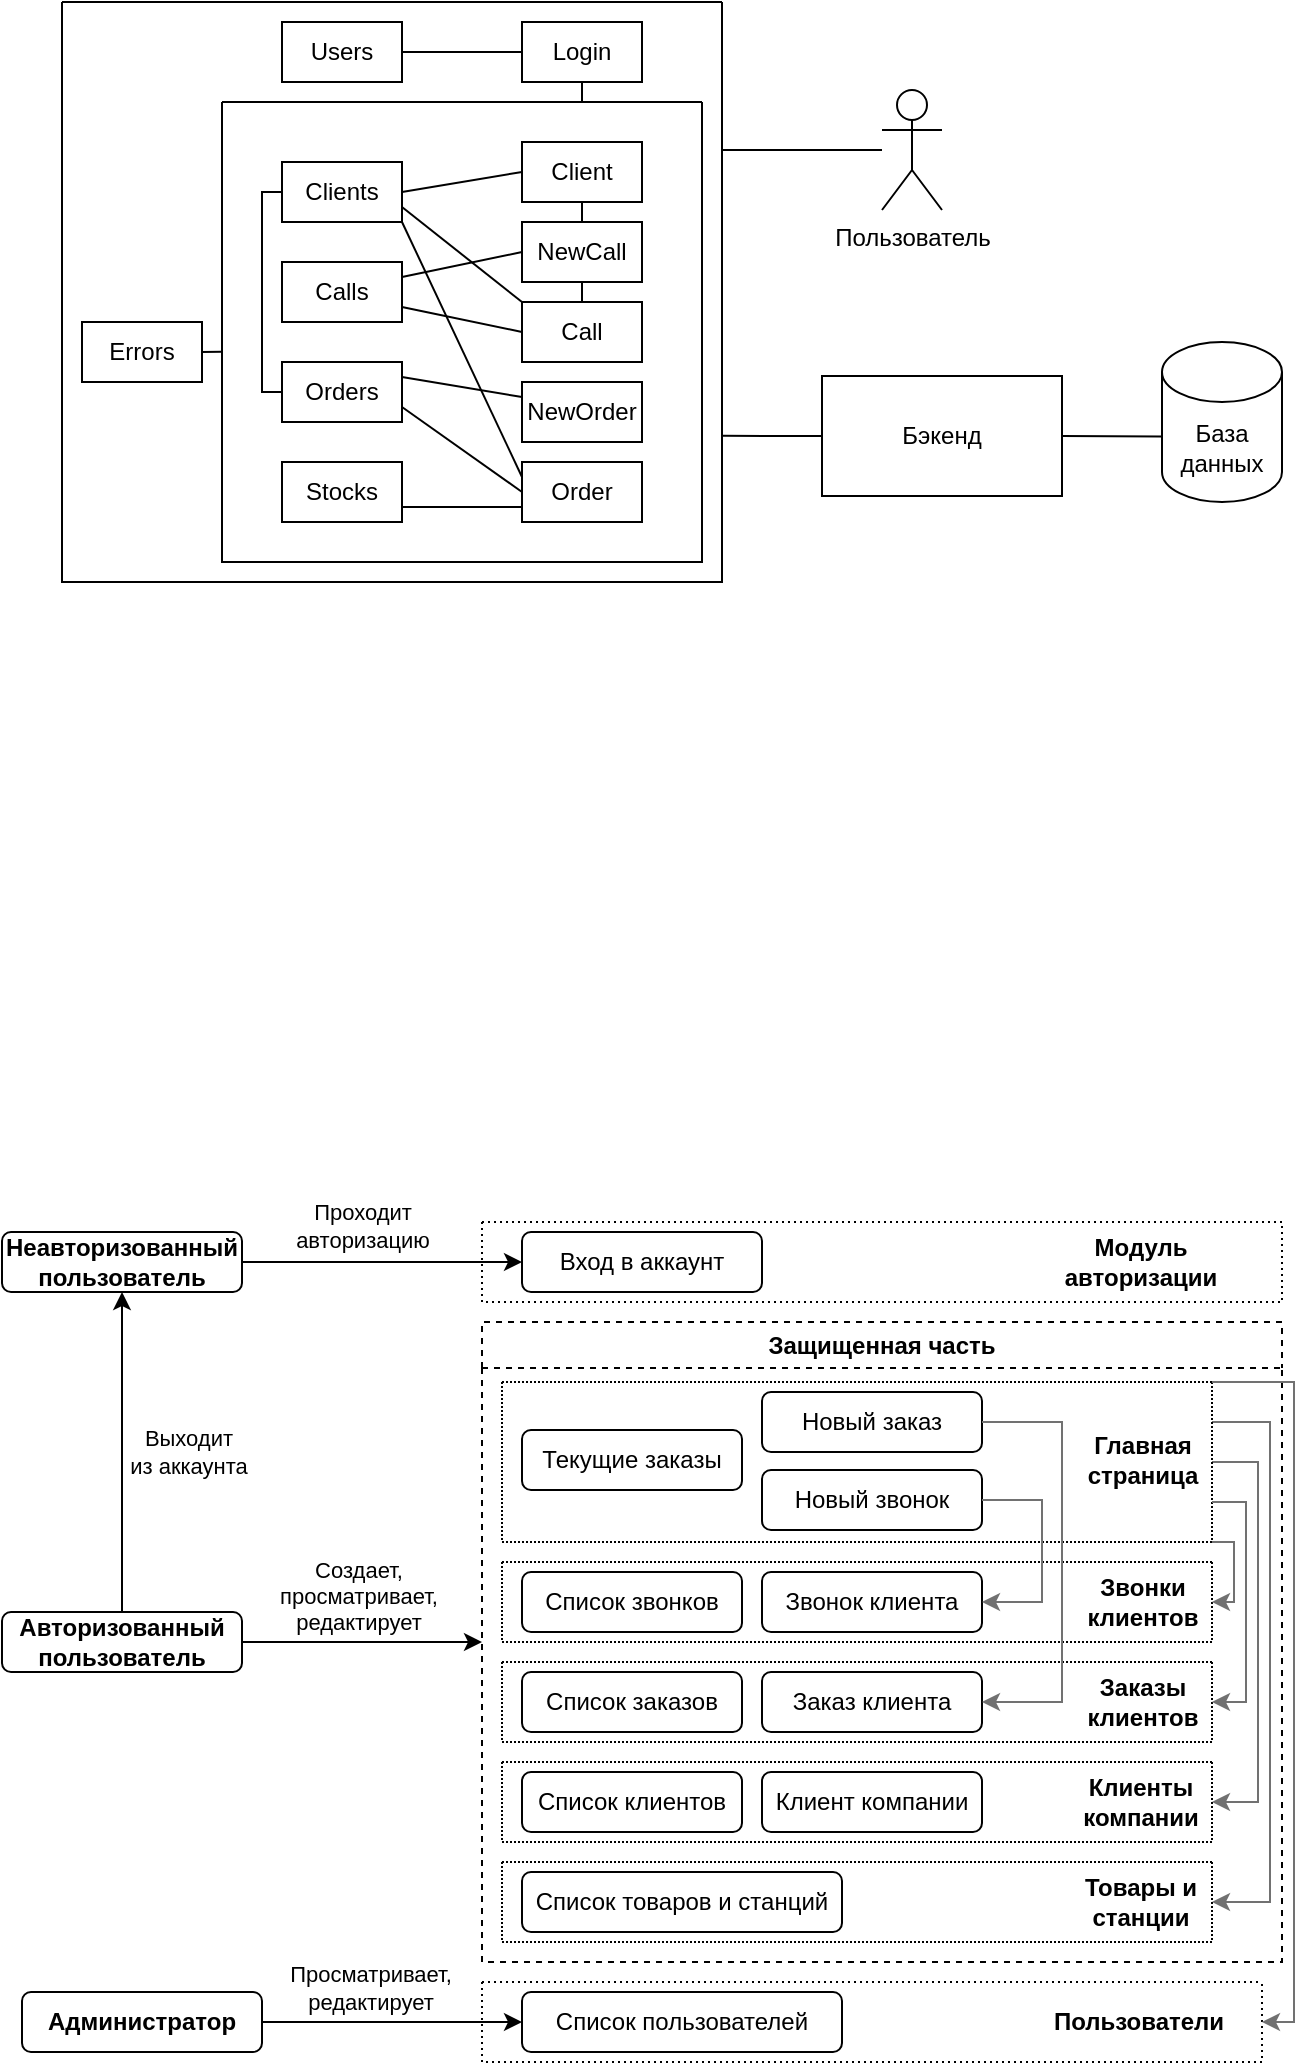 <mxfile version="27.0.9">
  <diagram name="Страница — 1" id="7zEIBkene_0wurtaJD6B">
    <mxGraphModel dx="815" dy="485" grid="1" gridSize="10" guides="1" tooltips="1" connect="1" arrows="1" fold="1" page="1" pageScale="1" pageWidth="827" pageHeight="1169" math="0" shadow="0">
      <root>
        <mxCell id="0" />
        <mxCell id="1" parent="0" />
        <mxCell id="wsnhljL2RcRdm-5OUdM2-2" value="" style="swimlane;startSize=0;" parent="1" vertex="1">
          <mxGeometry x="40" y="40" width="330" height="290" as="geometry" />
        </mxCell>
        <mxCell id="wsnhljL2RcRdm-5OUdM2-3" value="Users" style="rounded=0;whiteSpace=wrap;html=1;" parent="wsnhljL2RcRdm-5OUdM2-2" vertex="1">
          <mxGeometry x="110" y="10" width="60" height="30" as="geometry" />
        </mxCell>
        <mxCell id="wsnhljL2RcRdm-5OUdM2-4" value="Errors&lt;span style=&quot;color: rgba(0, 0, 0, 0); font-family: monospace; font-size: 0px; text-align: start; text-wrap: nowrap;&quot;&gt;%3CmxGraphModel%3E%3Croot%3E%3CmxCell%20id%3D%220%22%2F%3E%3CmxCell%20id%3D%221%22%20parent%3D%220%22%2F%3E%3CmxCell%20id%3D%222%22%20value%3D%22Users%22%20style%3D%22rounded%3D0%3BwhiteSpace%3Dwrap%3Bhtml%3D1%3B%22%20vertex%3D%221%22%20parent%3D%221%22%3E%3CmxGeometry%20x%3D%22180%22%20y%3D%22360%22%20width%3D%2260%22%20height%3D%2230%22%20as%3D%22geometry%22%2F%3E%3C%2FmxCell%3E%3C%2Froot%3E%3C%2FmxGraphModel%3E&lt;/span&gt;" style="rounded=0;whiteSpace=wrap;html=1;" parent="wsnhljL2RcRdm-5OUdM2-2" vertex="1">
          <mxGeometry x="10" y="160" width="60" height="30" as="geometry" />
        </mxCell>
        <mxCell id="wsnhljL2RcRdm-5OUdM2-5" value="Login" style="rounded=0;whiteSpace=wrap;html=1;" parent="wsnhljL2RcRdm-5OUdM2-2" vertex="1">
          <mxGeometry x="230" y="10" width="60" height="30" as="geometry" />
        </mxCell>
        <mxCell id="wsnhljL2RcRdm-5OUdM2-6" value="" style="swimlane;startSize=0;" parent="wsnhljL2RcRdm-5OUdM2-2" vertex="1">
          <mxGeometry x="80" y="50" width="240" height="230" as="geometry" />
        </mxCell>
        <mxCell id="wsnhljL2RcRdm-5OUdM2-7" value="Clients" style="rounded=0;whiteSpace=wrap;html=1;" parent="wsnhljL2RcRdm-5OUdM2-6" vertex="1">
          <mxGeometry x="30" y="30" width="60" height="30" as="geometry" />
        </mxCell>
        <mxCell id="wsnhljL2RcRdm-5OUdM2-8" value="Calls" style="rounded=0;whiteSpace=wrap;html=1;" parent="wsnhljL2RcRdm-5OUdM2-6" vertex="1">
          <mxGeometry x="30" y="80" width="60" height="30" as="geometry" />
        </mxCell>
        <mxCell id="wsnhljL2RcRdm-5OUdM2-9" value="Orders" style="rounded=0;whiteSpace=wrap;html=1;" parent="wsnhljL2RcRdm-5OUdM2-6" vertex="1">
          <mxGeometry x="30" y="130" width="60" height="30" as="geometry" />
        </mxCell>
        <mxCell id="wsnhljL2RcRdm-5OUdM2-10" value="Stocks" style="rounded=0;whiteSpace=wrap;html=1;" parent="wsnhljL2RcRdm-5OUdM2-6" vertex="1">
          <mxGeometry x="30" y="180" width="60" height="30" as="geometry" />
        </mxCell>
        <mxCell id="wsnhljL2RcRdm-5OUdM2-11" value="Client" style="rounded=0;whiteSpace=wrap;html=1;" parent="wsnhljL2RcRdm-5OUdM2-6" vertex="1">
          <mxGeometry x="150" y="20" width="60" height="30" as="geometry" />
        </mxCell>
        <mxCell id="wsnhljL2RcRdm-5OUdM2-12" value="NewCall" style="rounded=0;whiteSpace=wrap;html=1;" parent="wsnhljL2RcRdm-5OUdM2-6" vertex="1">
          <mxGeometry x="150" y="60" width="60" height="30" as="geometry" />
        </mxCell>
        <mxCell id="wsnhljL2RcRdm-5OUdM2-13" value="Call" style="rounded=0;whiteSpace=wrap;html=1;" parent="wsnhljL2RcRdm-5OUdM2-6" vertex="1">
          <mxGeometry x="150" y="100" width="60" height="30" as="geometry" />
        </mxCell>
        <mxCell id="wsnhljL2RcRdm-5OUdM2-14" value="NewOrder" style="rounded=0;whiteSpace=wrap;html=1;" parent="wsnhljL2RcRdm-5OUdM2-6" vertex="1">
          <mxGeometry x="150" y="140" width="60" height="30" as="geometry" />
        </mxCell>
        <mxCell id="wsnhljL2RcRdm-5OUdM2-15" value="Order" style="rounded=0;whiteSpace=wrap;html=1;" parent="wsnhljL2RcRdm-5OUdM2-6" vertex="1">
          <mxGeometry x="150" y="180" width="60" height="30" as="geometry" />
        </mxCell>
        <mxCell id="wsnhljL2RcRdm-5OUdM2-19" value="" style="endArrow=none;html=1;rounded=0;entryX=1;entryY=0.5;entryDx=0;entryDy=0;exitX=0;exitY=0.5;exitDx=0;exitDy=0;" parent="wsnhljL2RcRdm-5OUdM2-6" source="wsnhljL2RcRdm-5OUdM2-11" target="wsnhljL2RcRdm-5OUdM2-7" edge="1">
          <mxGeometry width="50" height="50" relative="1" as="geometry">
            <mxPoint x="130" y="-15" as="sourcePoint" />
            <mxPoint x="100" y="-15" as="targetPoint" />
          </mxGeometry>
        </mxCell>
        <mxCell id="wsnhljL2RcRdm-5OUdM2-20" value="" style="endArrow=none;html=1;rounded=0;entryX=1;entryY=0.75;entryDx=0;entryDy=0;exitX=0;exitY=0;exitDx=0;exitDy=0;" parent="wsnhljL2RcRdm-5OUdM2-6" source="wsnhljL2RcRdm-5OUdM2-13" target="wsnhljL2RcRdm-5OUdM2-7" edge="1">
          <mxGeometry width="50" height="50" relative="1" as="geometry">
            <mxPoint x="140" y="-5" as="sourcePoint" />
            <mxPoint x="110" y="-5" as="targetPoint" />
          </mxGeometry>
        </mxCell>
        <mxCell id="wsnhljL2RcRdm-5OUdM2-21" value="" style="endArrow=none;html=1;rounded=0;exitX=0;exitY=0.25;exitDx=0;exitDy=0;" parent="wsnhljL2RcRdm-5OUdM2-6" source="wsnhljL2RcRdm-5OUdM2-15" edge="1">
          <mxGeometry width="50" height="50" relative="1" as="geometry">
            <mxPoint x="150" y="5" as="sourcePoint" />
            <mxPoint x="90" y="60" as="targetPoint" />
          </mxGeometry>
        </mxCell>
        <mxCell id="wsnhljL2RcRdm-5OUdM2-22" value="" style="endArrow=none;html=1;rounded=0;entryX=1;entryY=0.75;entryDx=0;entryDy=0;exitX=0;exitY=0.5;exitDx=0;exitDy=0;" parent="wsnhljL2RcRdm-5OUdM2-6" source="wsnhljL2RcRdm-5OUdM2-13" target="wsnhljL2RcRdm-5OUdM2-8" edge="1">
          <mxGeometry width="50" height="50" relative="1" as="geometry">
            <mxPoint x="160" y="15" as="sourcePoint" />
            <mxPoint x="130" y="15" as="targetPoint" />
          </mxGeometry>
        </mxCell>
        <mxCell id="wsnhljL2RcRdm-5OUdM2-23" value="" style="endArrow=none;html=1;rounded=0;entryX=1;entryY=0.25;entryDx=0;entryDy=0;exitX=0;exitY=0.5;exitDx=0;exitDy=0;" parent="wsnhljL2RcRdm-5OUdM2-6" source="wsnhljL2RcRdm-5OUdM2-12" target="wsnhljL2RcRdm-5OUdM2-8" edge="1">
          <mxGeometry width="50" height="50" relative="1" as="geometry">
            <mxPoint x="170" y="25" as="sourcePoint" />
            <mxPoint x="140" y="25" as="targetPoint" />
          </mxGeometry>
        </mxCell>
        <mxCell id="wsnhljL2RcRdm-5OUdM2-24" value="" style="endArrow=none;html=1;rounded=0;entryX=0.5;entryY=0;entryDx=0;entryDy=0;exitX=0.5;exitY=1;exitDx=0;exitDy=0;" parent="wsnhljL2RcRdm-5OUdM2-6" source="wsnhljL2RcRdm-5OUdM2-12" target="wsnhljL2RcRdm-5OUdM2-13" edge="1">
          <mxGeometry width="50" height="50" relative="1" as="geometry">
            <mxPoint x="180" y="35" as="sourcePoint" />
            <mxPoint x="150" y="35" as="targetPoint" />
          </mxGeometry>
        </mxCell>
        <mxCell id="wsnhljL2RcRdm-5OUdM2-25" value="" style="endArrow=none;html=1;rounded=0;entryX=0.5;entryY=0;entryDx=0;entryDy=0;exitX=0.5;exitY=1;exitDx=0;exitDy=0;" parent="wsnhljL2RcRdm-5OUdM2-6" source="wsnhljL2RcRdm-5OUdM2-11" target="wsnhljL2RcRdm-5OUdM2-12" edge="1">
          <mxGeometry width="50" height="50" relative="1" as="geometry">
            <mxPoint x="190" y="45" as="sourcePoint" />
            <mxPoint x="160" y="45" as="targetPoint" />
          </mxGeometry>
        </mxCell>
        <mxCell id="wsnhljL2RcRdm-5OUdM2-26" value="" style="endArrow=none;html=1;rounded=0;entryX=0;entryY=0.5;entryDx=0;entryDy=0;exitX=0;exitY=0.5;exitDx=0;exitDy=0;" parent="wsnhljL2RcRdm-5OUdM2-6" source="wsnhljL2RcRdm-5OUdM2-9" target="wsnhljL2RcRdm-5OUdM2-7" edge="1">
          <mxGeometry width="50" height="50" relative="1" as="geometry">
            <mxPoint x="200" y="55" as="sourcePoint" />
            <mxPoint x="170" y="55" as="targetPoint" />
            <Array as="points">
              <mxPoint x="20" y="145" />
              <mxPoint x="20" y="45" />
            </Array>
          </mxGeometry>
        </mxCell>
        <mxCell id="wsnhljL2RcRdm-5OUdM2-27" value="" style="endArrow=none;html=1;rounded=0;entryX=1;entryY=0.25;entryDx=0;entryDy=0;exitX=0;exitY=0.25;exitDx=0;exitDy=0;" parent="wsnhljL2RcRdm-5OUdM2-6" source="wsnhljL2RcRdm-5OUdM2-14" target="wsnhljL2RcRdm-5OUdM2-9" edge="1">
          <mxGeometry width="50" height="50" relative="1" as="geometry">
            <mxPoint x="210" y="65" as="sourcePoint" />
            <mxPoint x="180" y="65" as="targetPoint" />
          </mxGeometry>
        </mxCell>
        <mxCell id="wsnhljL2RcRdm-5OUdM2-28" value="" style="endArrow=none;html=1;rounded=0;entryX=1;entryY=0.75;entryDx=0;entryDy=0;exitX=0;exitY=0.5;exitDx=0;exitDy=0;" parent="wsnhljL2RcRdm-5OUdM2-6" source="wsnhljL2RcRdm-5OUdM2-15" target="wsnhljL2RcRdm-5OUdM2-9" edge="1">
          <mxGeometry width="50" height="50" relative="1" as="geometry">
            <mxPoint x="220" y="75" as="sourcePoint" />
            <mxPoint x="190" y="75" as="targetPoint" />
          </mxGeometry>
        </mxCell>
        <mxCell id="wsnhljL2RcRdm-5OUdM2-29" value="" style="endArrow=none;html=1;rounded=0;entryX=1;entryY=0.75;entryDx=0;entryDy=0;exitX=0;exitY=0.75;exitDx=0;exitDy=0;" parent="wsnhljL2RcRdm-5OUdM2-6" source="wsnhljL2RcRdm-5OUdM2-15" target="wsnhljL2RcRdm-5OUdM2-10" edge="1">
          <mxGeometry width="50" height="50" relative="1" as="geometry">
            <mxPoint x="230" y="85" as="sourcePoint" />
            <mxPoint x="200" y="85" as="targetPoint" />
          </mxGeometry>
        </mxCell>
        <mxCell id="wsnhljL2RcRdm-5OUdM2-18" value="" style="endArrow=none;html=1;rounded=0;entryX=1;entryY=0.5;entryDx=0;entryDy=0;exitX=0;exitY=0.5;exitDx=0;exitDy=0;" parent="wsnhljL2RcRdm-5OUdM2-2" source="wsnhljL2RcRdm-5OUdM2-5" target="wsnhljL2RcRdm-5OUdM2-3" edge="1">
          <mxGeometry width="50" height="50" relative="1" as="geometry">
            <mxPoint x="200" y="150" as="sourcePoint" />
            <mxPoint x="250" y="100" as="targetPoint" />
          </mxGeometry>
        </mxCell>
        <mxCell id="wsnhljL2RcRdm-5OUdM2-30" value="" style="endArrow=none;html=1;rounded=0;entryX=1;entryY=0.5;entryDx=0;entryDy=0;exitX=0;exitY=0.543;exitDx=0;exitDy=0;exitPerimeter=0;" parent="wsnhljL2RcRdm-5OUdM2-2" source="wsnhljL2RcRdm-5OUdM2-6" target="wsnhljL2RcRdm-5OUdM2-4" edge="1">
          <mxGeometry width="50" height="50" relative="1" as="geometry">
            <mxPoint x="330" y="185" as="sourcePoint" />
            <mxPoint x="300" y="185" as="targetPoint" />
          </mxGeometry>
        </mxCell>
        <mxCell id="wsnhljL2RcRdm-5OUdM2-31" value="" style="endArrow=none;html=1;rounded=0;entryX=0.5;entryY=1;entryDx=0;entryDy=0;exitX=0.75;exitY=0;exitDx=0;exitDy=0;" parent="wsnhljL2RcRdm-5OUdM2-2" source="wsnhljL2RcRdm-5OUdM2-6" target="wsnhljL2RcRdm-5OUdM2-5" edge="1">
          <mxGeometry width="50" height="50" relative="1" as="geometry">
            <mxPoint x="340" y="195" as="sourcePoint" />
            <mxPoint x="310" y="195" as="targetPoint" />
          </mxGeometry>
        </mxCell>
        <mxCell id="wsnhljL2RcRdm-5OUdM2-33" value="" style="rounded=0;orthogonalLoop=1;jettySize=auto;html=1;entryX=1.001;entryY=0.255;entryDx=0;entryDy=0;entryPerimeter=0;endArrow=none;endFill=0;" parent="1" source="wsnhljL2RcRdm-5OUdM2-32" target="wsnhljL2RcRdm-5OUdM2-2" edge="1">
          <mxGeometry relative="1" as="geometry">
            <mxPoint x="460" y="113" as="sourcePoint" />
          </mxGeometry>
        </mxCell>
        <mxCell id="wsnhljL2RcRdm-5OUdM2-32" value="Пользователь" style="shape=umlActor;verticalLabelPosition=bottom;verticalAlign=top;html=1;outlineConnect=0;" parent="1" vertex="1">
          <mxGeometry x="450" y="84" width="30" height="60" as="geometry" />
        </mxCell>
        <mxCell id="wsnhljL2RcRdm-5OUdM2-36" style="rounded=0;orthogonalLoop=1;jettySize=auto;html=1;exitX=0;exitY=0.5;exitDx=0;exitDy=0;entryX=1;entryY=0.748;entryDx=0;entryDy=0;endArrow=none;endFill=0;entryPerimeter=0;" parent="1" source="wsnhljL2RcRdm-5OUdM2-34" target="wsnhljL2RcRdm-5OUdM2-2" edge="1">
          <mxGeometry relative="1" as="geometry" />
        </mxCell>
        <mxCell id="wsnhljL2RcRdm-5OUdM2-34" value="Бэкенд" style="rounded=0;whiteSpace=wrap;html=1;" parent="1" vertex="1">
          <mxGeometry x="420" y="227" width="120" height="60" as="geometry" />
        </mxCell>
        <mxCell id="wsnhljL2RcRdm-5OUdM2-35" value="База данных" style="shape=cylinder3;whiteSpace=wrap;html=1;boundedLbl=1;backgroundOutline=1;size=15;" parent="1" vertex="1">
          <mxGeometry x="590" y="210" width="60" height="80" as="geometry" />
        </mxCell>
        <mxCell id="wsnhljL2RcRdm-5OUdM2-37" style="rounded=0;orthogonalLoop=1;jettySize=auto;html=1;exitX=1;exitY=0.5;exitDx=0;exitDy=0;entryX=-0.002;entryY=0.591;entryDx=0;entryDy=0;entryPerimeter=0;endArrow=none;endFill=0;" parent="1" source="wsnhljL2RcRdm-5OUdM2-34" target="wsnhljL2RcRdm-5OUdM2-35" edge="1">
          <mxGeometry relative="1" as="geometry" />
        </mxCell>
        <mxCell id="wsnhljL2RcRdm-5OUdM2-53" style="edgeStyle=orthogonalEdgeStyle;rounded=0;orthogonalLoop=1;jettySize=auto;html=1;exitX=1;exitY=0.5;exitDx=0;exitDy=0;entryX=0;entryY=0.5;entryDx=0;entryDy=0;" parent="1" source="wsnhljL2RcRdm-5OUdM2-39" target="wsnhljL2RcRdm-5OUdM2-52" edge="1">
          <mxGeometry relative="1" as="geometry">
            <mxPoint x="170" y="680" as="sourcePoint" />
          </mxGeometry>
        </mxCell>
        <mxCell id="wsnhljL2RcRdm-5OUdM2-54" value="Проходит&lt;br&gt;авторизацию" style="edgeLabel;html=1;align=center;verticalAlign=middle;resizable=0;points=[];" parent="wsnhljL2RcRdm-5OUdM2-53" vertex="1" connectable="0">
          <mxGeometry x="-0.38" relative="1" as="geometry">
            <mxPoint x="16" y="-18" as="offset" />
          </mxGeometry>
        </mxCell>
        <mxCell id="wsnhljL2RcRdm-5OUdM2-39" value="Неавторизованный пользователь" style="rounded=1;whiteSpace=wrap;html=1;fontStyle=1" parent="1" vertex="1">
          <mxGeometry x="10" y="655" width="120" height="30" as="geometry" />
        </mxCell>
        <mxCell id="wsnhljL2RcRdm-5OUdM2-40" value="Защищенная часть" style="swimlane;whiteSpace=wrap;html=1;dashed=1;" parent="1" vertex="1">
          <mxGeometry x="250" y="700" width="400" height="320" as="geometry" />
        </mxCell>
        <mxCell id="-aFbpUxzWV2TVFmUNn6Y-17" style="edgeStyle=orthogonalEdgeStyle;rounded=0;orthogonalLoop=1;jettySize=auto;html=1;exitX=1;exitY=0.5;exitDx=0;exitDy=0;entryX=1;entryY=0.5;entryDx=0;entryDy=0;strokeColor=#717171;" edge="1" parent="wsnhljL2RcRdm-5OUdM2-40" source="wsnhljL2RcRdm-5OUdM2-44" target="wsnhljL2RcRdm-5OUdM2-50">
          <mxGeometry relative="1" as="geometry">
            <mxPoint x="362.355" y="60.0" as="sourcePoint" />
            <mxPoint x="362.0" y="240" as="targetPoint" />
            <Array as="points">
              <mxPoint x="388" y="70" />
              <mxPoint x="388" y="240" />
            </Array>
          </mxGeometry>
        </mxCell>
        <mxCell id="-aFbpUxzWV2TVFmUNn6Y-18" style="edgeStyle=orthogonalEdgeStyle;rounded=0;orthogonalLoop=1;jettySize=auto;html=1;exitX=1;exitY=0.25;exitDx=0;exitDy=0;entryX=1;entryY=0.5;entryDx=0;entryDy=0;strokeColor=#717171;" edge="1" parent="wsnhljL2RcRdm-5OUdM2-40" source="wsnhljL2RcRdm-5OUdM2-44" target="-aFbpUxzWV2TVFmUNn6Y-2">
          <mxGeometry relative="1" as="geometry">
            <mxPoint x="362.0" y="40" as="sourcePoint" />
            <mxPoint x="362.0" y="290" as="targetPoint" />
            <Array as="points">
              <mxPoint x="394" y="50" />
              <mxPoint x="394" y="290" />
            </Array>
          </mxGeometry>
        </mxCell>
        <mxCell id="wsnhljL2RcRdm-5OUdM2-44" value="" style="swimlane;startSize=0;dashed=1;dashPattern=1 1;" parent="wsnhljL2RcRdm-5OUdM2-40" vertex="1">
          <mxGeometry x="10" y="30" width="355" height="80" as="geometry" />
        </mxCell>
        <mxCell id="wsnhljL2RcRdm-5OUdM2-45" value="Главная&lt;br&gt;страница" style="text;html=1;align=center;verticalAlign=middle;resizable=0;points=[];autosize=1;strokeColor=none;fillColor=none;fontStyle=1" parent="wsnhljL2RcRdm-5OUdM2-44" vertex="1">
          <mxGeometry x="280" y="19" width="80" height="40" as="geometry" />
        </mxCell>
        <mxCell id="wsnhljL2RcRdm-5OUdM2-59" value="Новый заказ" style="rounded=1;whiteSpace=wrap;html=1;" parent="wsnhljL2RcRdm-5OUdM2-44" vertex="1">
          <mxGeometry x="130" y="5" width="110" height="30" as="geometry" />
        </mxCell>
        <mxCell id="wsnhljL2RcRdm-5OUdM2-60" value="Новый звонок" style="rounded=1;whiteSpace=wrap;html=1;" parent="wsnhljL2RcRdm-5OUdM2-44" vertex="1">
          <mxGeometry x="130" y="44" width="110" height="30" as="geometry" />
        </mxCell>
        <mxCell id="wsnhljL2RcRdm-5OUdM2-58" value="Текущие заказы" style="rounded=1;whiteSpace=wrap;html=1;" parent="wsnhljL2RcRdm-5OUdM2-44" vertex="1">
          <mxGeometry x="10" y="24" width="110" height="30" as="geometry" />
        </mxCell>
        <mxCell id="wsnhljL2RcRdm-5OUdM2-46" value="" style="swimlane;startSize=0;dashed=1;dashPattern=1 1;" parent="wsnhljL2RcRdm-5OUdM2-40" vertex="1">
          <mxGeometry x="10" y="120" width="355" height="40" as="geometry" />
        </mxCell>
        <mxCell id="wsnhljL2RcRdm-5OUdM2-47" value="Звонки&lt;br&gt;клиентов" style="text;html=1;align=center;verticalAlign=middle;resizable=0;points=[];autosize=1;strokeColor=none;fillColor=none;fontStyle=1" parent="wsnhljL2RcRdm-5OUdM2-46" vertex="1">
          <mxGeometry x="285" width="70" height="40" as="geometry" />
        </mxCell>
        <mxCell id="wsnhljL2RcRdm-5OUdM2-68" value="Список звонков" style="rounded=1;whiteSpace=wrap;html=1;" parent="wsnhljL2RcRdm-5OUdM2-46" vertex="1">
          <mxGeometry x="10" y="5" width="110" height="30" as="geometry" />
        </mxCell>
        <mxCell id="wsnhljL2RcRdm-5OUdM2-69" value="Звонок клиента" style="rounded=1;whiteSpace=wrap;html=1;" parent="wsnhljL2RcRdm-5OUdM2-46" vertex="1">
          <mxGeometry x="130" y="5" width="110" height="30" as="geometry" />
        </mxCell>
        <mxCell id="wsnhljL2RcRdm-5OUdM2-48" value="" style="swimlane;startSize=0;dashed=1;dashPattern=1 1;" parent="wsnhljL2RcRdm-5OUdM2-40" vertex="1">
          <mxGeometry x="10" y="170" width="355" height="40" as="geometry" />
        </mxCell>
        <mxCell id="wsnhljL2RcRdm-5OUdM2-49" value="Заказы&lt;br&gt;клиентов" style="text;html=1;align=center;verticalAlign=middle;resizable=0;points=[];autosize=1;strokeColor=none;fillColor=none;fontStyle=1" parent="wsnhljL2RcRdm-5OUdM2-48" vertex="1">
          <mxGeometry x="285" width="70" height="40" as="geometry" />
        </mxCell>
        <mxCell id="wsnhljL2RcRdm-5OUdM2-72" value="Список заказов" style="rounded=1;whiteSpace=wrap;html=1;" parent="wsnhljL2RcRdm-5OUdM2-48" vertex="1">
          <mxGeometry x="10" y="5" width="110" height="30" as="geometry" />
        </mxCell>
        <mxCell id="wsnhljL2RcRdm-5OUdM2-73" value="Заказ клиента" style="rounded=1;whiteSpace=wrap;html=1;" parent="wsnhljL2RcRdm-5OUdM2-48" vertex="1">
          <mxGeometry x="130" y="5" width="110" height="30" as="geometry" />
        </mxCell>
        <mxCell id="wsnhljL2RcRdm-5OUdM2-50" value="" style="swimlane;startSize=0;dashed=1;dashPattern=1 1;" parent="wsnhljL2RcRdm-5OUdM2-40" vertex="1">
          <mxGeometry x="10" y="220" width="355" height="40" as="geometry" />
        </mxCell>
        <mxCell id="wsnhljL2RcRdm-5OUdM2-51" value="Клиенты&lt;br&gt;компании" style="text;html=1;align=center;verticalAlign=middle;resizable=0;points=[];autosize=1;strokeColor=none;fillColor=none;fontStyle=1" parent="wsnhljL2RcRdm-5OUdM2-50" vertex="1">
          <mxGeometry x="279" width="80" height="40" as="geometry" />
        </mxCell>
        <mxCell id="wsnhljL2RcRdm-5OUdM2-74" value="Список клиентов&lt;span style=&quot;color: rgba(0, 0, 0, 0); font-family: monospace; font-size: 0px; text-align: start; text-wrap: nowrap;&quot;&gt;%3CmxGraphModel%3E%3Croot%3E%3CmxCell%20id%3D%220%22%2F%3E%3CmxCell%20id%3D%221%22%20parent%3D%220%22%2F%3E%3CmxCell%20id%3D%222%22%20value%3D%22%D0%A1%D0%BF%D0%B8%D1%81%D0%BE%D0%BA%20%D0%B7%D0%B0%D0%BA%D0%B0%D0%B7%D0%BE%D0%B2%22%20style%3D%22rounded%3D1%3BwhiteSpace%3Dwrap%3Bhtml%3D1%3B%22%20vertex%3D%221%22%20parent%3D%221%22%3E%3CmxGeometry%20x%3D%22280%22%20y%3D%221040%22%20width%3D%22110%22%20height%3D%2260%22%20as%3D%22geometry%22%2F%3E%3C%2FmxCell%3E%3C%2Froot%3E%3C%2FmxGraphModel%3E&lt;/span&gt;&lt;span style=&quot;color: rgba(0, 0, 0, 0); font-family: monospace; font-size: 0px; text-align: start; text-wrap: nowrap;&quot;&gt;%3CmxGraphModel%3E%3Croot%3E%3CmxCell%20id%3D%220%22%2F%3E%3CmxCell%20id%3D%221%22%20parent%3D%220%22%2F%3E%3CmxCell%20id%3D%222%22%20value%3D%22%D0%A1%D0%BF%D0%B8%D1%81%D0%BE%D0%BA%20%D0%B7%D0%B0%D0%BA%D0%B0%D0%B7%D0%BE%D0%B2%22%20style%3D%22rounded%3D1%3BwhiteSpace%3Dwrap%3Bhtml%3D1%3B%22%20vertex%3D%221%22%20parent%3D%221%22%3E%3CmxGeometry%20x%3D%22280%22%20y%3D%221040%22%20width%3D%22110%22%20height%3D%2260%22%20as%3D%22geometry%22%2F%3E%3C%2FmxCell%3E%3C%2Froot%3E%3C%2FmxGraphModel%3E&lt;/span&gt;" style="rounded=1;whiteSpace=wrap;html=1;" parent="wsnhljL2RcRdm-5OUdM2-50" vertex="1">
          <mxGeometry x="10" y="5" width="110" height="30" as="geometry" />
        </mxCell>
        <mxCell id="-aFbpUxzWV2TVFmUNn6Y-1" value="Клиент компании" style="rounded=1;whiteSpace=wrap;html=1;" vertex="1" parent="wsnhljL2RcRdm-5OUdM2-50">
          <mxGeometry x="130" y="5" width="110" height="30" as="geometry" />
        </mxCell>
        <mxCell id="wsnhljL2RcRdm-5OUdM2-80" style="rounded=0;orthogonalLoop=1;jettySize=auto;html=1;exitX=1;exitY=0.5;exitDx=0;exitDy=0;entryX=1;entryY=0.5;entryDx=0;entryDy=0;strokeColor=#717171;" parent="wsnhljL2RcRdm-5OUdM2-40" source="wsnhljL2RcRdm-5OUdM2-59" target="wsnhljL2RcRdm-5OUdM2-73" edge="1">
          <mxGeometry relative="1" as="geometry">
            <Array as="points">
              <mxPoint x="290" y="50" />
              <mxPoint x="290" y="190" />
            </Array>
          </mxGeometry>
        </mxCell>
        <mxCell id="wsnhljL2RcRdm-5OUdM2-81" style="rounded=0;orthogonalLoop=1;jettySize=auto;html=1;exitX=1;exitY=0.5;exitDx=0;exitDy=0;entryX=1;entryY=0.5;entryDx=0;entryDy=0;entryPerimeter=0;strokeColor=#717171;" parent="wsnhljL2RcRdm-5OUdM2-40" source="wsnhljL2RcRdm-5OUdM2-60" target="wsnhljL2RcRdm-5OUdM2-69" edge="1">
          <mxGeometry relative="1" as="geometry">
            <mxPoint x="280" y="290" as="targetPoint" />
            <Array as="points">
              <mxPoint x="280" y="89" />
              <mxPoint x="280" y="140" />
            </Array>
          </mxGeometry>
        </mxCell>
        <mxCell id="-aFbpUxzWV2TVFmUNn6Y-2" value="" style="swimlane;startSize=0;dashed=1;dashPattern=1 1;" vertex="1" parent="wsnhljL2RcRdm-5OUdM2-40">
          <mxGeometry x="10" y="270" width="355" height="40" as="geometry" />
        </mxCell>
        <mxCell id="-aFbpUxzWV2TVFmUNn6Y-3" value="Товары и&lt;br&gt;станции" style="text;html=1;align=center;verticalAlign=middle;resizable=0;points=[];autosize=1;strokeColor=none;fillColor=none;fontStyle=1" vertex="1" parent="-aFbpUxzWV2TVFmUNn6Y-2">
          <mxGeometry x="284" width="70" height="40" as="geometry" />
        </mxCell>
        <mxCell id="-aFbpUxzWV2TVFmUNn6Y-4" value="Список товаров и станций&lt;span style=&quot;color: rgba(0, 0, 0, 0); font-family: monospace; font-size: 0px; text-align: start; text-wrap: nowrap;&quot;&gt;%3CmxGraphModel%3E%3Croot%3E%3CmxCell%20id%3D%220%22%2F%3E%3CmxCell%20id%3D%221%22%20parent%3D%220%22%2F%3E%3CmxCell%20id%3D%222%22%20value%3D%22%D0%A1%D0%BF%D0%B8%D1%81%D0%BE%D0%BA%20%D0%B7%D0%B0%D0%BA%D0%B0%D0%B7%D0%BE%D0%B2%22%20style%3D%22rounded%3D1%3BwhiteSpace%3Dwrap%3Bhtml%3D1%3B%22%20vertex%3D%221%22%20parent%3D%221%22%3E%3CmxGeometry%20x%3D%22280%22%20y%3D%221040%22%20width%3D%22110%22%20height%3D%2260%22%20as%3D%22geometry%22%2F%3E%3C%2FmxCell%3E%3C%2Froot%3E%3C%2FmxGraphModel%3E&lt;/span&gt;&lt;span style=&quot;color: rgba(0, 0, 0, 0); font-family: monospace; font-size: 0px; text-align: start; text-wrap: nowrap;&quot;&gt;%3CmxGraphModel%3E%3Croot%3E%3CmxCell%20id%3D%220%22%2F%3E%3CmxCell%20id%3D%221%22%20parent%3D%220%22%2F%3E%3CmxCell%20id%3D%222%22%20value%3D%22%D0%A1%D0%BF%D0%B8%D1%81%D0%BE%D0%BA%20%D0%B7%D0%B0%D0%BA%D0%B0%D0%B7%D0%BE%D0%B2%22%20style%3D%22rounded%3D1%3BwhiteSpace%3Dwrap%3Bhtml%3D1%3B%22%20vertex%3D%221%22%20parent%3D%221%22%3E%3CmxGeometry%20x%3D%22280%22%20y%3D%221040%22%20width%3D%22110%22%20height%3D%2260%22%20as%3D%22geometry%22%2F%3E%3C%2FmxCell%3E%3C%2Froot%3E%3C%2FmxGraphModel%3E&lt;/span&gt;" style="rounded=1;whiteSpace=wrap;html=1;" vertex="1" parent="-aFbpUxzWV2TVFmUNn6Y-2">
          <mxGeometry x="10" y="5" width="160" height="30" as="geometry" />
        </mxCell>
        <mxCell id="-aFbpUxzWV2TVFmUNn6Y-15" style="edgeStyle=orthogonalEdgeStyle;rounded=0;orthogonalLoop=1;jettySize=auto;html=1;entryX=1;entryY=0.5;entryDx=0;entryDy=0;exitX=1;exitY=1;exitDx=0;exitDy=0;strokeColor=#717171;" edge="1" parent="wsnhljL2RcRdm-5OUdM2-40" source="wsnhljL2RcRdm-5OUdM2-44" target="wsnhljL2RcRdm-5OUdM2-46">
          <mxGeometry relative="1" as="geometry">
            <mxPoint x="370" y="100" as="sourcePoint" />
            <mxPoint x="361" y="140" as="targetPoint" />
            <Array as="points">
              <mxPoint x="376" y="110" />
              <mxPoint x="376" y="140" />
            </Array>
          </mxGeometry>
        </mxCell>
        <mxCell id="-aFbpUxzWV2TVFmUNn6Y-16" style="edgeStyle=orthogonalEdgeStyle;rounded=0;orthogonalLoop=1;jettySize=auto;html=1;exitX=1;exitY=0.75;exitDx=0;exitDy=0;entryX=1;entryY=0.5;entryDx=0;entryDy=0;strokeColor=#717171;" edge="1" parent="wsnhljL2RcRdm-5OUdM2-40" source="wsnhljL2RcRdm-5OUdM2-44" target="wsnhljL2RcRdm-5OUdM2-48">
          <mxGeometry relative="1" as="geometry">
            <mxPoint x="362.0" y="79.52" as="sourcePoint" />
            <mxPoint x="370" y="190" as="targetPoint" />
            <Array as="points">
              <mxPoint x="382" y="90" />
              <mxPoint x="382" y="190" />
            </Array>
          </mxGeometry>
        </mxCell>
        <mxCell id="wsnhljL2RcRdm-5OUdM2-42" value="" style="swimlane;startSize=0;dashed=1;dashPattern=1 2;" parent="1" vertex="1">
          <mxGeometry x="250" y="650" width="400" height="40" as="geometry" />
        </mxCell>
        <mxCell id="wsnhljL2RcRdm-5OUdM2-43" value="Модуль&lt;br&gt;авторизации" style="text;html=1;align=center;verticalAlign=middle;resizable=0;points=[];autosize=1;strokeColor=none;fillColor=none;fontStyle=1" parent="wsnhljL2RcRdm-5OUdM2-42" vertex="1">
          <mxGeometry x="284" width="90" height="40" as="geometry" />
        </mxCell>
        <mxCell id="wsnhljL2RcRdm-5OUdM2-52" value="Вход в аккаунт" style="rounded=1;whiteSpace=wrap;html=1;" parent="wsnhljL2RcRdm-5OUdM2-42" vertex="1">
          <mxGeometry x="20" y="5" width="120" height="30" as="geometry" />
        </mxCell>
        <mxCell id="wsnhljL2RcRdm-5OUdM2-56" style="edgeStyle=orthogonalEdgeStyle;rounded=0;orthogonalLoop=1;jettySize=auto;html=1;exitX=0.5;exitY=0;exitDx=0;exitDy=0;entryX=0.5;entryY=1;entryDx=0;entryDy=0;" parent="1" source="wsnhljL2RcRdm-5OUdM2-55" target="wsnhljL2RcRdm-5OUdM2-39" edge="1">
          <mxGeometry relative="1" as="geometry" />
        </mxCell>
        <mxCell id="wsnhljL2RcRdm-5OUdM2-57" value="Выходит&lt;br&gt;из аккаунта" style="edgeLabel;html=1;align=center;verticalAlign=middle;resizable=0;points=[];" parent="wsnhljL2RcRdm-5OUdM2-56" vertex="1" connectable="0">
          <mxGeometry x="0.272" y="-2" relative="1" as="geometry">
            <mxPoint x="31" y="22" as="offset" />
          </mxGeometry>
        </mxCell>
        <mxCell id="wsnhljL2RcRdm-5OUdM2-70" style="edgeStyle=orthogonalEdgeStyle;rounded=0;orthogonalLoop=1;jettySize=auto;html=1;exitX=1;exitY=0.5;exitDx=0;exitDy=0;entryX=0;entryY=0.5;entryDx=0;entryDy=0;" parent="1" source="wsnhljL2RcRdm-5OUdM2-55" edge="1" target="wsnhljL2RcRdm-5OUdM2-40">
          <mxGeometry relative="1" as="geometry">
            <mxPoint x="250" y="980" as="targetPoint" />
          </mxGeometry>
        </mxCell>
        <mxCell id="wsnhljL2RcRdm-5OUdM2-71" value="Создает,&lt;br&gt;просматривает,&lt;br&gt;редактирует" style="edgeLabel;html=1;align=center;verticalAlign=middle;resizable=0;points=[];" parent="wsnhljL2RcRdm-5OUdM2-70" vertex="1" connectable="0">
          <mxGeometry x="0.046" y="1" relative="1" as="geometry">
            <mxPoint x="-5" y="-22" as="offset" />
          </mxGeometry>
        </mxCell>
        <mxCell id="d1pU6WzgISGc19MBGRTv-24" style="edgeStyle=orthogonalEdgeStyle;rounded=0;orthogonalLoop=1;jettySize=auto;html=1;exitX=1;exitY=0.5;exitDx=0;exitDy=0;entryX=0;entryY=0.5;entryDx=0;entryDy=0;" parent="1" source="d1pU6WzgISGc19MBGRTv-27" target="d1pU6WzgISGc19MBGRTv-10" edge="1">
          <mxGeometry relative="1" as="geometry">
            <mxPoint x="250" y="1135" as="targetPoint" />
          </mxGeometry>
        </mxCell>
        <mxCell id="d1pU6WzgISGc19MBGRTv-26" value="Просматривает,&lt;br&gt;редактирует" style="edgeLabel;html=1;align=center;verticalAlign=middle;resizable=0;points=[];" parent="d1pU6WzgISGc19MBGRTv-24" vertex="1" connectable="0">
          <mxGeometry x="-0.098" y="2" relative="1" as="geometry">
            <mxPoint x="-5" y="-15" as="offset" />
          </mxGeometry>
        </mxCell>
        <mxCell id="wsnhljL2RcRdm-5OUdM2-55" value="Авторизованный пользователь" style="rounded=1;whiteSpace=wrap;html=1;fontStyle=1" parent="1" vertex="1">
          <mxGeometry x="10" y="845" width="120" height="30" as="geometry" />
        </mxCell>
        <mxCell id="d1pU6WzgISGc19MBGRTv-27" value="Администратор" style="rounded=1;whiteSpace=wrap;html=1;fontStyle=1" parent="1" vertex="1">
          <mxGeometry x="20" y="1035" width="120" height="30" as="geometry" />
        </mxCell>
        <mxCell id="-aFbpUxzWV2TVFmUNn6Y-6" value="" style="swimlane;startSize=0;dashed=1;dashPattern=1 2;" vertex="1" parent="1">
          <mxGeometry x="250" y="1030" width="390" height="40" as="geometry" />
        </mxCell>
        <mxCell id="-aFbpUxzWV2TVFmUNn6Y-7" value="Пользователи" style="text;html=1;align=center;verticalAlign=middle;resizable=0;points=[];autosize=1;strokeColor=none;fillColor=none;fontStyle=1" vertex="1" parent="-aFbpUxzWV2TVFmUNn6Y-6">
          <mxGeometry x="278" y="5" width="100" height="30" as="geometry" />
        </mxCell>
        <mxCell id="d1pU6WzgISGc19MBGRTv-10" value="Список пользователей" style="rounded=1;whiteSpace=wrap;html=1;" parent="-aFbpUxzWV2TVFmUNn6Y-6" vertex="1">
          <mxGeometry x="20" y="5" width="160" height="30" as="geometry" />
        </mxCell>
        <mxCell id="-aFbpUxzWV2TVFmUNn6Y-19" style="edgeStyle=orthogonalEdgeStyle;rounded=0;orthogonalLoop=1;jettySize=auto;html=1;exitX=1;exitY=0;exitDx=0;exitDy=0;entryX=1;entryY=0.5;entryDx=0;entryDy=0;strokeColor=#717171;" edge="1" parent="1" source="wsnhljL2RcRdm-5OUdM2-44" target="-aFbpUxzWV2TVFmUNn6Y-6">
          <mxGeometry relative="1" as="geometry">
            <mxPoint x="611" y="730" as="sourcePoint" />
            <mxPoint x="646" y="1050" as="targetPoint" />
            <Array as="points">
              <mxPoint x="656" y="730" />
              <mxPoint x="656" y="1050" />
            </Array>
          </mxGeometry>
        </mxCell>
      </root>
    </mxGraphModel>
  </diagram>
</mxfile>
